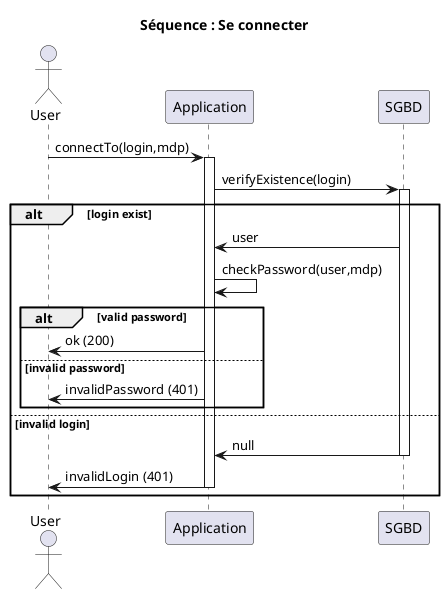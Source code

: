@startuml
title Séquence : Se connecter
actor User as U
participant Application as A
participant SGBD as bdd

U->A : connectTo(login,mdp)
activate A
A->bdd : verifyExistence(login)
activate bdd
alt login exist
    bdd->A : user
    A->A : checkPassword(user,mdp)
    alt valid password
        A->U: ok (200)
    else invalid password
        A->U: invalidPassword (401)
    end
else invalid login
    bdd->A : null
deactivate bdd
    A->U: invalidLogin (401)
    deactivate A
end

@enduml
